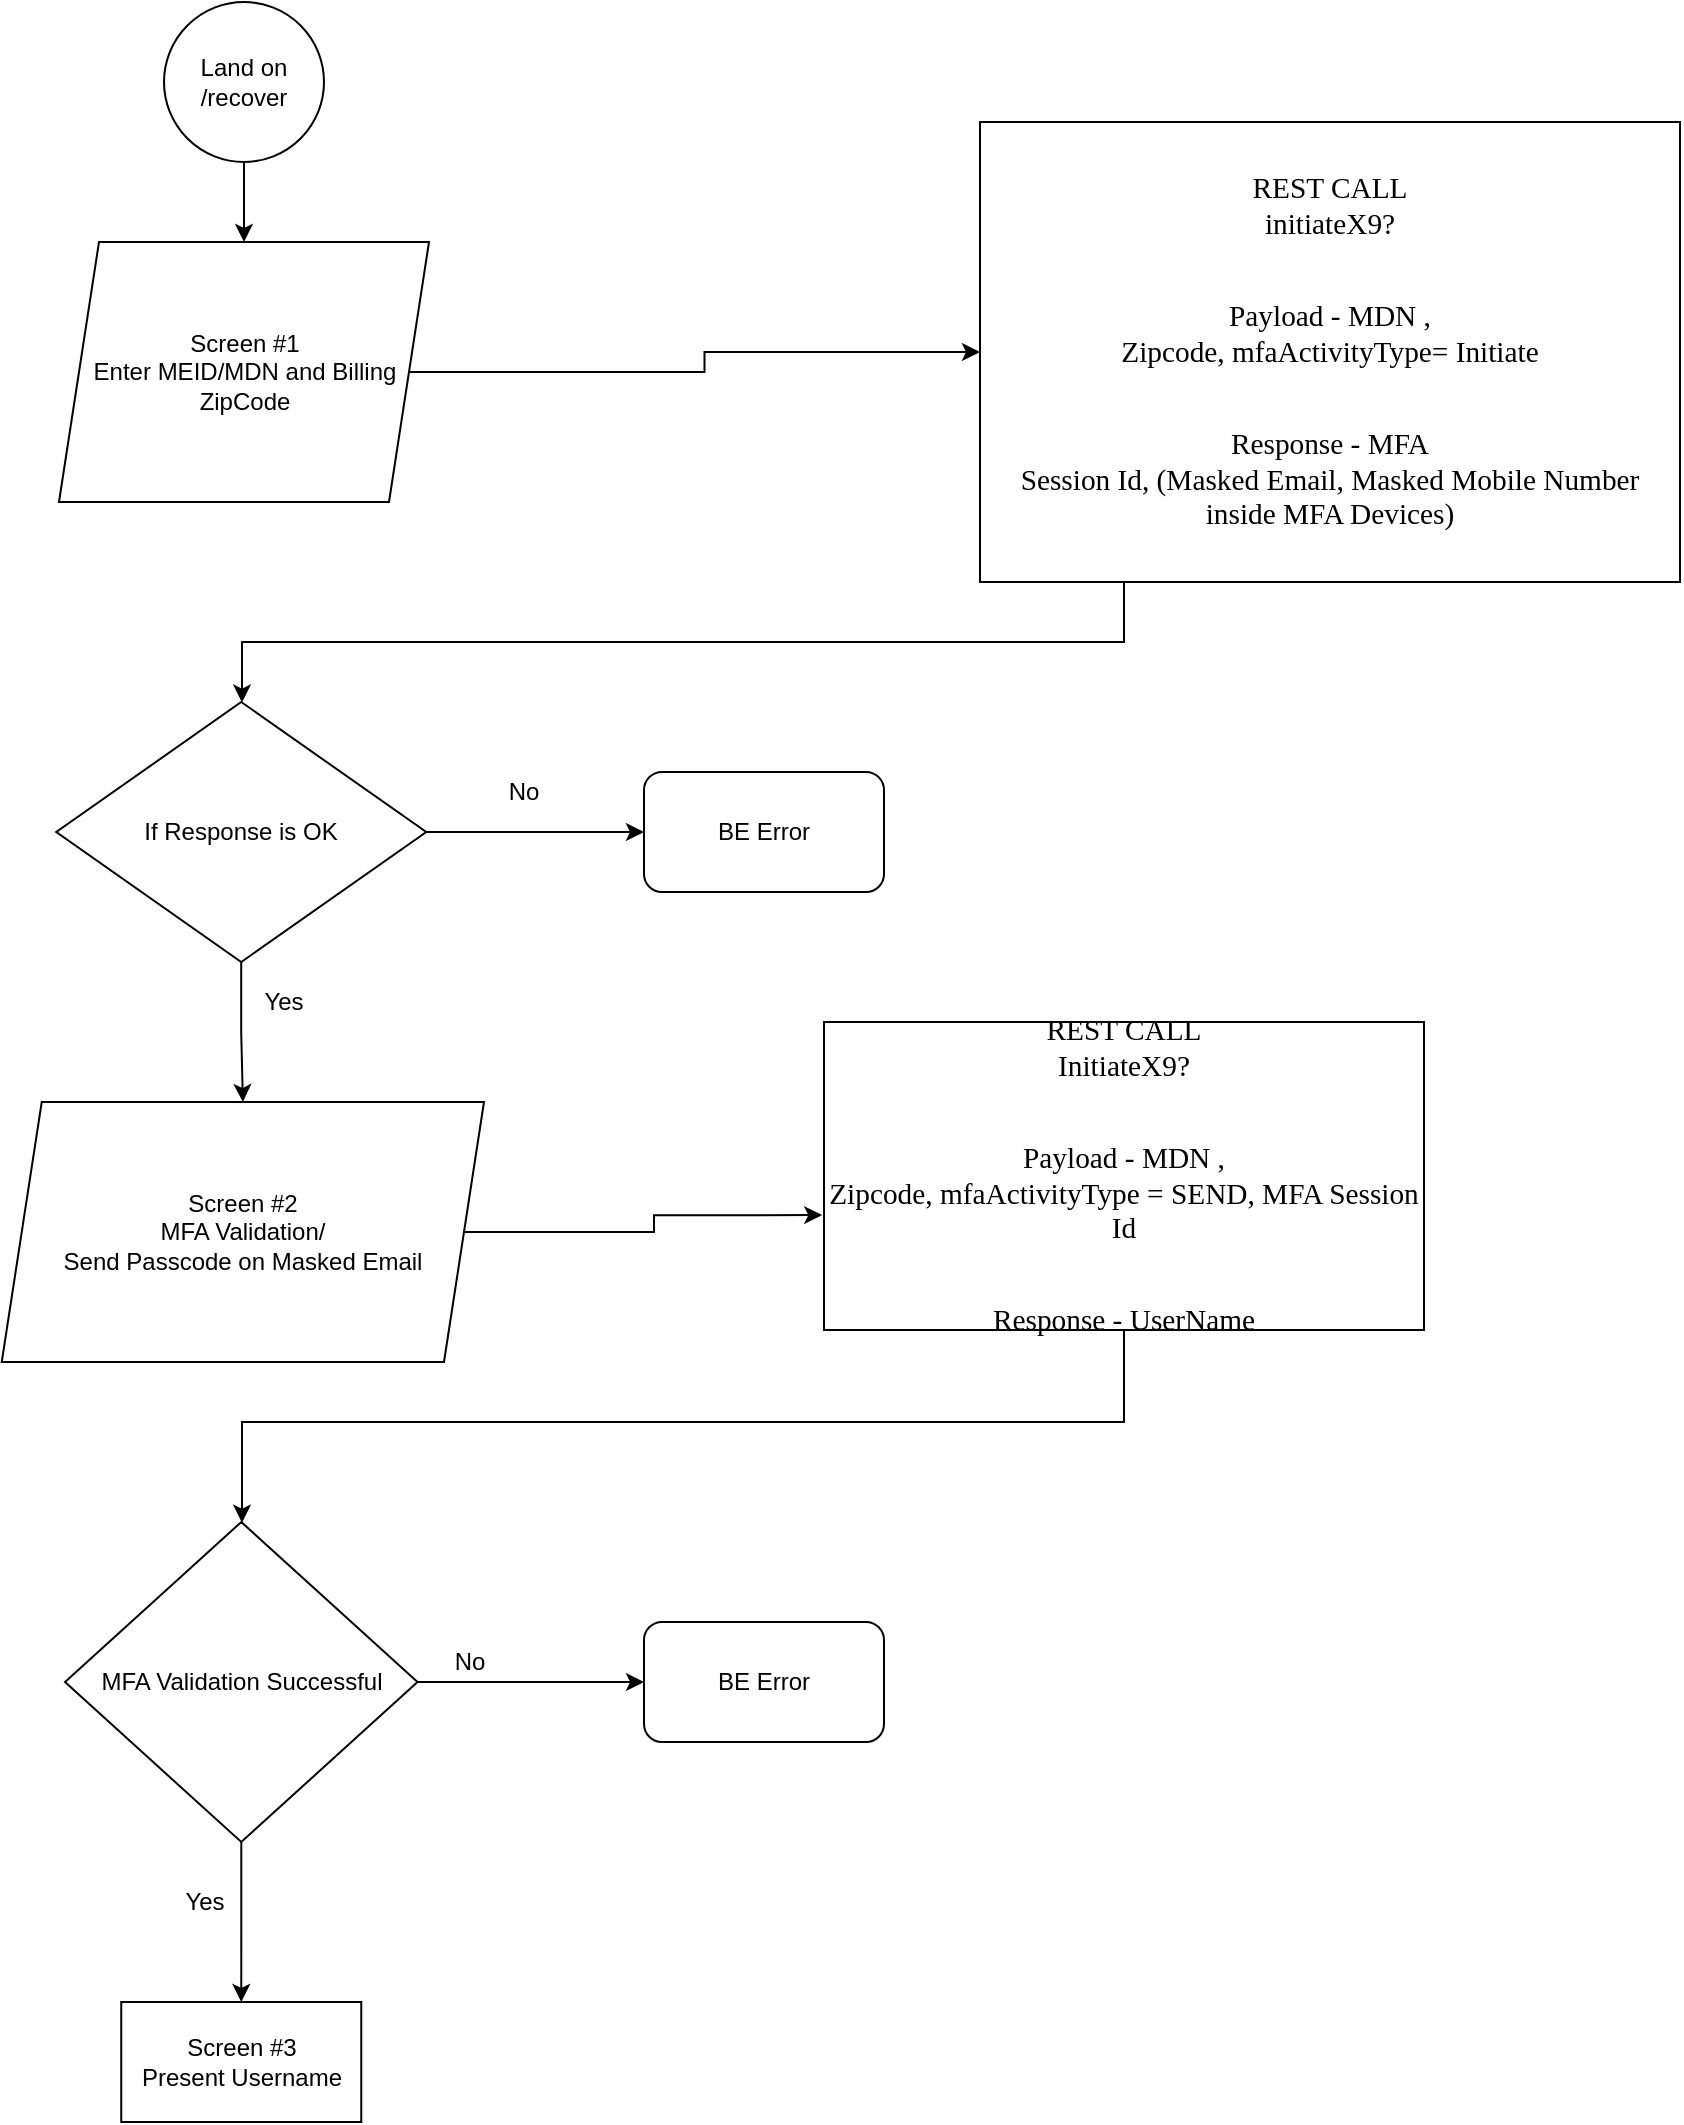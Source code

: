 <mxfile version="14.5.1" type="github">
  <diagram id="QXdTZe5FVXknlPFaYNdD" name="Page-1">
    <mxGraphModel dx="1422" dy="794" grid="1" gridSize="10" guides="1" tooltips="1" connect="1" arrows="1" fold="1" page="1" pageScale="1" pageWidth="850" pageHeight="1100" math="0" shadow="0">
      <root>
        <mxCell id="0" />
        <mxCell id="1" parent="0" />
        <mxCell id="aFvyiEm-fu3uWtN78D4W-30" style="edgeStyle=orthogonalEdgeStyle;rounded=0;orthogonalLoop=1;jettySize=auto;html=1;entryX=0.5;entryY=0;entryDx=0;entryDy=0;" parent="1" source="aFvyiEm-fu3uWtN78D4W-1" target="aFvyiEm-fu3uWtN78D4W-2" edge="1">
          <mxGeometry relative="1" as="geometry" />
        </mxCell>
        <mxCell id="aFvyiEm-fu3uWtN78D4W-1" value="Land on /recover" style="ellipse;whiteSpace=wrap;html=1;aspect=fixed;" parent="1" vertex="1">
          <mxGeometry x="232" width="80" height="80" as="geometry" />
        </mxCell>
        <mxCell id="aFvyiEm-fu3uWtN78D4W-43" style="edgeStyle=orthogonalEdgeStyle;rounded=0;orthogonalLoop=1;jettySize=auto;html=1;entryX=0;entryY=0.5;entryDx=0;entryDy=0;" parent="1" source="aFvyiEm-fu3uWtN78D4W-2" target="aFvyiEm-fu3uWtN78D4W-42" edge="1">
          <mxGeometry relative="1" as="geometry" />
        </mxCell>
        <mxCell id="aFvyiEm-fu3uWtN78D4W-2" value="Screen #1&lt;br&gt;Enter MEID/MDN and Billing ZipCode" style="shape=parallelogram;perimeter=parallelogramPerimeter;whiteSpace=wrap;html=1;fixedSize=1;" parent="1" vertex="1">
          <mxGeometry x="179.5" y="120" width="185" height="130" as="geometry" />
        </mxCell>
        <mxCell id="aFvyiEm-fu3uWtN78D4W-31" style="edgeStyle=orthogonalEdgeStyle;rounded=0;orthogonalLoop=1;jettySize=auto;html=1;" parent="1" source="aFvyiEm-fu3uWtN78D4W-4" target="aFvyiEm-fu3uWtN78D4W-15" edge="1">
          <mxGeometry relative="1" as="geometry" />
        </mxCell>
        <mxCell id="aFvyiEm-fu3uWtN78D4W-34" style="edgeStyle=orthogonalEdgeStyle;rounded=0;orthogonalLoop=1;jettySize=auto;html=1;" parent="1" source="aFvyiEm-fu3uWtN78D4W-4" target="aFvyiEm-fu3uWtN78D4W-33" edge="1">
          <mxGeometry relative="1" as="geometry" />
        </mxCell>
        <mxCell id="aFvyiEm-fu3uWtN78D4W-4" value="If Response is OK" style="rhombus;whiteSpace=wrap;html=1;" parent="1" vertex="1">
          <mxGeometry x="178.13" y="350" width="185" height="130" as="geometry" />
        </mxCell>
        <mxCell id="aFvyiEm-fu3uWtN78D4W-12" value="Yes" style="text;html=1;strokeColor=none;fillColor=none;align=center;verticalAlign=middle;whiteSpace=wrap;rounded=0;" parent="1" vertex="1">
          <mxGeometry x="282" y="640" width="40" height="20" as="geometry" />
        </mxCell>
        <mxCell id="aFvyiEm-fu3uWtN78D4W-13" value="No" style="text;html=1;strokeColor=none;fillColor=none;align=center;verticalAlign=middle;whiteSpace=wrap;rounded=0;" parent="1" vertex="1">
          <mxGeometry x="392" y="385" width="40" height="20" as="geometry" />
        </mxCell>
        <mxCell id="aFvyiEm-fu3uWtN78D4W-15" value="BE Error" style="rounded=1;whiteSpace=wrap;html=1;" parent="1" vertex="1">
          <mxGeometry x="472" y="385" width="120" height="60" as="geometry" />
        </mxCell>
        <mxCell id="aFvyiEm-fu3uWtN78D4W-32" style="edgeStyle=orthogonalEdgeStyle;rounded=0;orthogonalLoop=1;jettySize=auto;html=1;entryX=0;entryY=0.5;entryDx=0;entryDy=0;" parent="1" source="aFvyiEm-fu3uWtN78D4W-16" target="aFvyiEm-fu3uWtN78D4W-22" edge="1">
          <mxGeometry relative="1" as="geometry" />
        </mxCell>
        <mxCell id="aFvyiEm-fu3uWtN78D4W-40" style="edgeStyle=orthogonalEdgeStyle;rounded=0;orthogonalLoop=1;jettySize=auto;html=1;entryX=0.5;entryY=0;entryDx=0;entryDy=0;" parent="1" source="aFvyiEm-fu3uWtN78D4W-16" target="aFvyiEm-fu3uWtN78D4W-39" edge="1">
          <mxGeometry relative="1" as="geometry" />
        </mxCell>
        <mxCell id="aFvyiEm-fu3uWtN78D4W-16" value="&lt;span&gt;MFA Validation Successful&lt;br&gt;&lt;/span&gt;" style="rhombus;whiteSpace=wrap;html=1;" parent="1" vertex="1">
          <mxGeometry x="182.51" y="760" width="176.25" height="160" as="geometry" />
        </mxCell>
        <mxCell id="aFvyiEm-fu3uWtN78D4W-20" value="No" style="text;html=1;strokeColor=none;fillColor=none;align=center;verticalAlign=middle;whiteSpace=wrap;rounded=0;" parent="1" vertex="1">
          <mxGeometry x="364.5" y="820" width="40" height="20" as="geometry" />
        </mxCell>
        <mxCell id="aFvyiEm-fu3uWtN78D4W-21" value="Yes" style="text;html=1;strokeColor=none;fillColor=none;align=center;verticalAlign=middle;whiteSpace=wrap;rounded=0;" parent="1" vertex="1">
          <mxGeometry x="272" y="490" width="40" height="20" as="geometry" />
        </mxCell>
        <mxCell id="aFvyiEm-fu3uWtN78D4W-22" value="BE Error" style="rounded=1;whiteSpace=wrap;html=1;" parent="1" vertex="1">
          <mxGeometry x="472" y="810" width="120" height="60" as="geometry" />
        </mxCell>
        <mxCell id="aFvyiEm-fu3uWtN78D4W-47" style="edgeStyle=orthogonalEdgeStyle;rounded=0;orthogonalLoop=1;jettySize=auto;html=1;entryX=-0.003;entryY=0.627;entryDx=0;entryDy=0;entryPerimeter=0;" parent="1" source="aFvyiEm-fu3uWtN78D4W-33" target="aFvyiEm-fu3uWtN78D4W-46" edge="1">
          <mxGeometry relative="1" as="geometry" />
        </mxCell>
        <mxCell id="aFvyiEm-fu3uWtN78D4W-33" value="Screen #2&lt;br&gt;MFA Validation/&lt;br&gt;Send Passcode on Masked Email" style="shape=parallelogram;perimeter=parallelogramPerimeter;whiteSpace=wrap;html=1;fixedSize=1;" parent="1" vertex="1">
          <mxGeometry x="150.87" y="550" width="241.13" height="130" as="geometry" />
        </mxCell>
        <mxCell id="aFvyiEm-fu3uWtN78D4W-38" value="Yes" style="text;html=1;align=center;verticalAlign=middle;resizable=0;points=[];autosize=1;" parent="1" vertex="1">
          <mxGeometry x="232" y="940" width="40" height="20" as="geometry" />
        </mxCell>
        <mxCell id="aFvyiEm-fu3uWtN78D4W-39" value="&lt;span&gt;Screen #3&lt;/span&gt;&lt;br&gt;&lt;span&gt;Present Username&lt;/span&gt;" style="whiteSpace=wrap;html=1;" parent="1" vertex="1">
          <mxGeometry x="210.63" y="1000" width="120" height="60" as="geometry" />
        </mxCell>
        <mxCell id="aFvyiEm-fu3uWtN78D4W-45" style="edgeStyle=orthogonalEdgeStyle;rounded=0;orthogonalLoop=1;jettySize=auto;html=1;" parent="1" source="aFvyiEm-fu3uWtN78D4W-42" target="aFvyiEm-fu3uWtN78D4W-4" edge="1">
          <mxGeometry relative="1" as="geometry">
            <Array as="points">
              <mxPoint x="712" y="320" />
              <mxPoint x="271" y="320" />
            </Array>
          </mxGeometry>
        </mxCell>
        <mxCell id="aFvyiEm-fu3uWtN78D4W-42" value="&lt;p style=&quot;margin: 0in ; font-family: &amp;#34;calibri&amp;#34; ; font-size: 11.0pt&quot;&gt;REST CALL&lt;/p&gt;&lt;p style=&quot;margin: 0in ; font-family: &amp;#34;calibri&amp;#34; ; font-size: 11.0pt&quot;&gt;initiateX9? &lt;/p&gt;&lt;br&gt;&lt;br&gt;&lt;p style=&quot;margin: 0in ; font-family: &amp;#34;calibri&amp;#34; ; font-size: 11.0pt&quot;&gt;Payload - MDN ,&lt;br&gt;Zipcode, mfaActivityType= Initiate&lt;/p&gt;&lt;br&gt;&lt;br&gt;&lt;p style=&quot;margin: 0in ; font-family: &amp;#34;calibri&amp;#34; ; font-size: 11.0pt&quot;&gt;Response - MFA&lt;br&gt;Session Id, (Masked Email, Masked Mobile Number inside MFA Devices)&lt;/p&gt;" style="whiteSpace=wrap;html=1;" parent="1" vertex="1">
          <mxGeometry x="640" y="60" width="350" height="230" as="geometry" />
        </mxCell>
        <mxCell id="aFvyiEm-fu3uWtN78D4W-48" style="edgeStyle=orthogonalEdgeStyle;rounded=0;orthogonalLoop=1;jettySize=auto;html=1;" parent="1" source="aFvyiEm-fu3uWtN78D4W-46" target="aFvyiEm-fu3uWtN78D4W-16" edge="1">
          <mxGeometry relative="1" as="geometry">
            <Array as="points">
              <mxPoint x="712" y="710" />
              <mxPoint x="271" y="710" />
            </Array>
          </mxGeometry>
        </mxCell>
        <mxCell id="aFvyiEm-fu3uWtN78D4W-46" value="&lt;span style=&quot;font-family: &amp;#34;calibri&amp;#34; ; font-size: 14.667px&quot;&gt;REST CALL&lt;/span&gt;&lt;p style=&quot;margin: 0in ; font-family: &amp;#34;calibri&amp;#34; ; font-size: 11.0pt&quot;&gt;InitiateX9?&lt;/p&gt;&lt;br&gt;&lt;br&gt;&lt;p style=&quot;margin: 0in ; font-family: &amp;#34;calibri&amp;#34; ; font-size: 11.0pt&quot;&gt;Payload - MDN ,&lt;br&gt;Zipcode, mfaActivityType = SEND, MFA Session Id&lt;/p&gt;&lt;br&gt;&lt;br&gt;&lt;p style=&quot;margin: 0in ; font-family: &amp;#34;calibri&amp;#34; ; font-size: 11.0pt&quot;&gt;Response - UserName&lt;/p&gt;" style="whiteSpace=wrap;html=1;" parent="1" vertex="1">
          <mxGeometry x="562" y="510" width="300" height="154" as="geometry" />
        </mxCell>
      </root>
    </mxGraphModel>
  </diagram>
</mxfile>

